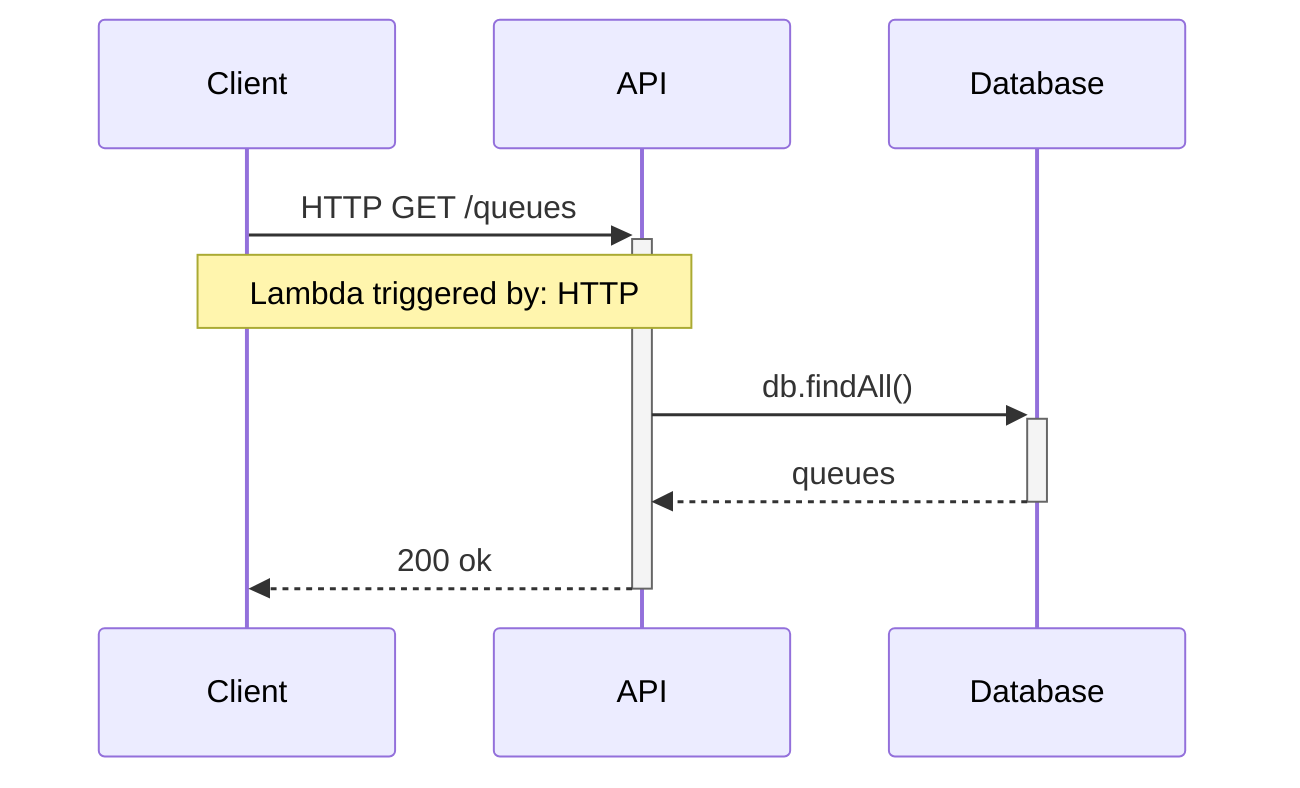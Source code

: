 sequenceDiagram
    participant Client
    participant API
    participant Database

    Client ->>+ API: HTTP GET /queues
        Note over Client,API: Lambda triggered by: HTTP
    API ->>+ Database: db.findAll()
    Database -->>- API: queues
    API -->>- Client: 200 ok